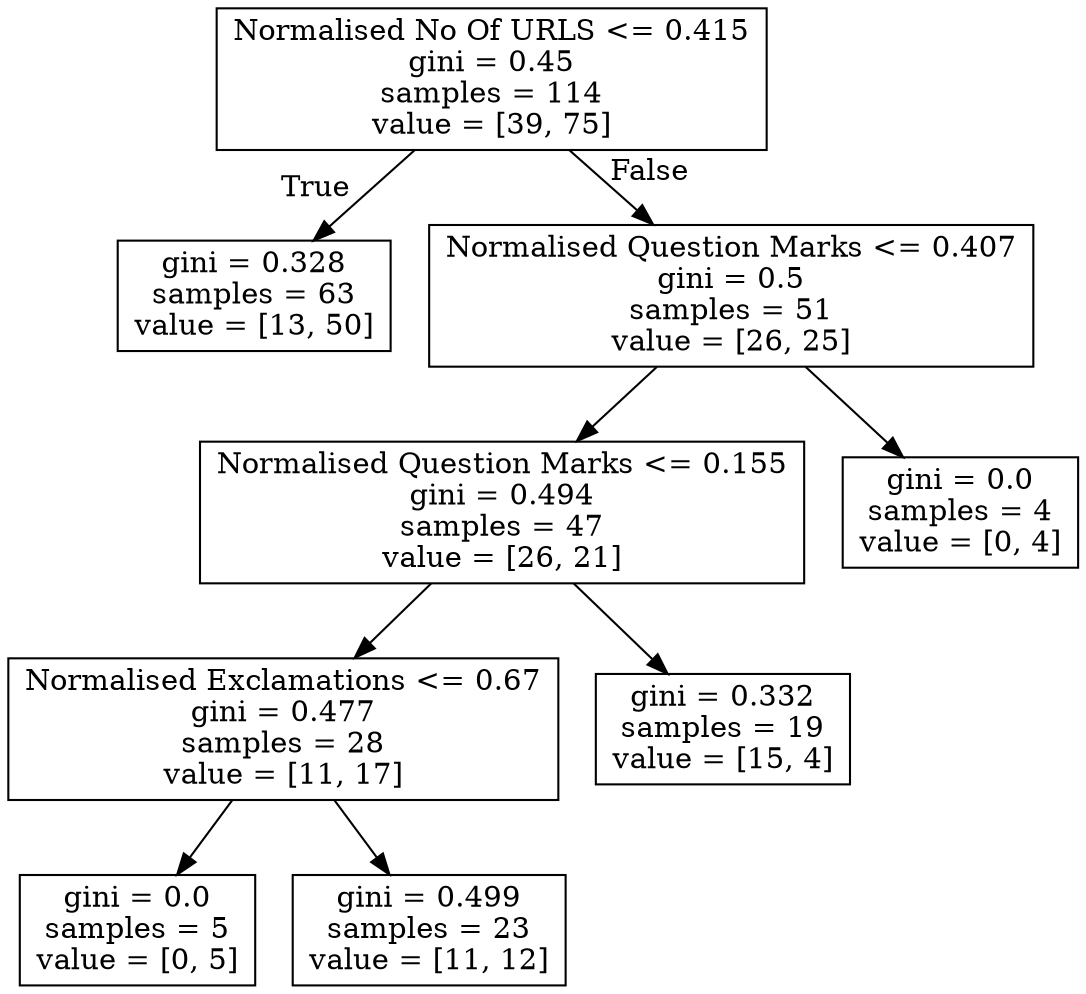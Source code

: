 digraph Tree {
node [shape=box] ;
0 [label="Normalised No Of URLS <= 0.415\ngini = 0.45\nsamples = 114\nvalue = [39, 75]"] ;
1 [label="gini = 0.328\nsamples = 63\nvalue = [13, 50]"] ;
0 -> 1 [labeldistance=2.5, labelangle=45, headlabel="True"] ;
2 [label="Normalised Question Marks <= 0.407\ngini = 0.5\nsamples = 51\nvalue = [26, 25]"] ;
0 -> 2 [labeldistance=2.5, labelangle=-45, headlabel="False"] ;
3 [label="Normalised Question Marks <= 0.155\ngini = 0.494\nsamples = 47\nvalue = [26, 21]"] ;
2 -> 3 ;
5 [label="Normalised Exclamations <= 0.67\ngini = 0.477\nsamples = 28\nvalue = [11, 17]"] ;
3 -> 5 ;
7 [label="gini = 0.0\nsamples = 5\nvalue = [0, 5]"] ;
5 -> 7 ;
8 [label="gini = 0.499\nsamples = 23\nvalue = [11, 12]"] ;
5 -> 8 ;
6 [label="gini = 0.332\nsamples = 19\nvalue = [15, 4]"] ;
3 -> 6 ;
4 [label="gini = 0.0\nsamples = 4\nvalue = [0, 4]"] ;
2 -> 4 ;
}
